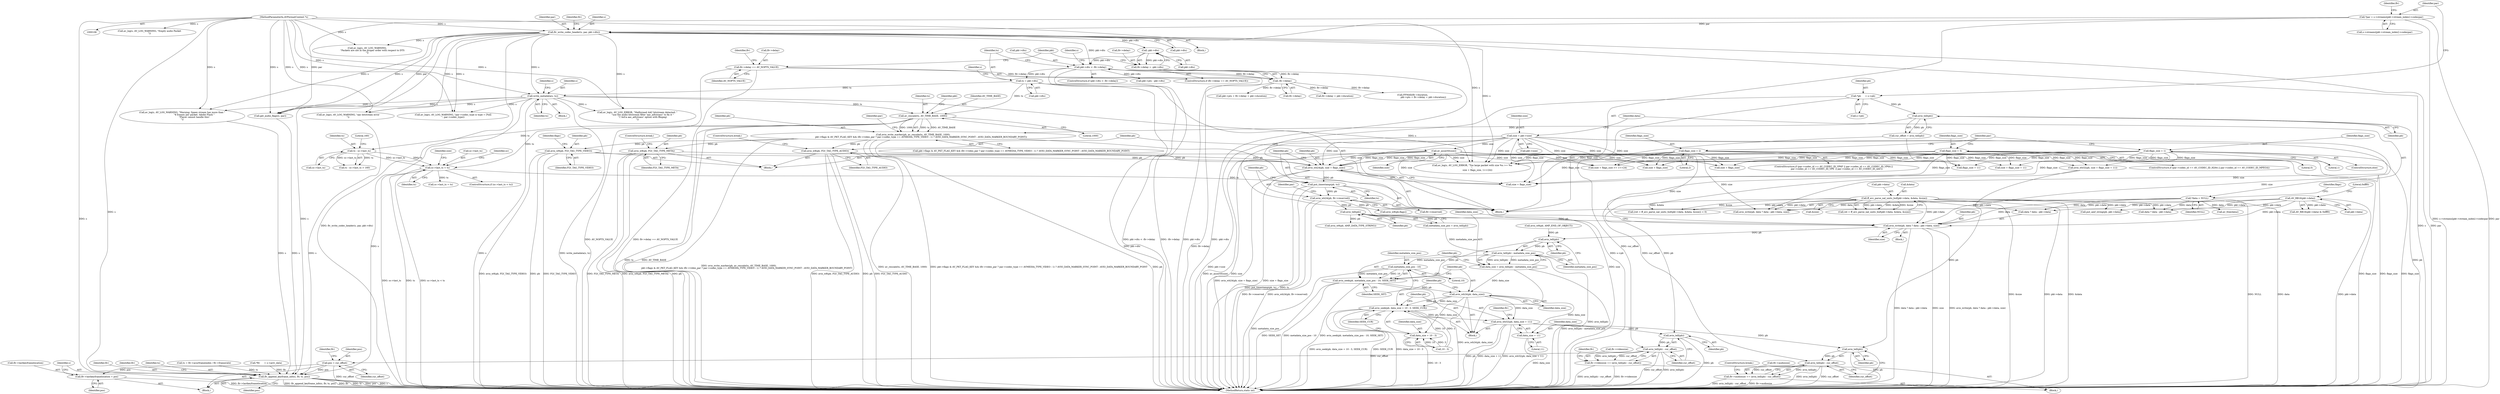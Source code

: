 digraph "0_FFmpeg_6b67d7f05918f7a1ee8fc6ff21355d7e8736aa10@API" {
"1000672" [label="(Call,avio_write(pb, data ? data : pkt->data, size))"];
"1000623" [label="(Call,avio_tell(pb))"];
"1000601" [label="(Call,avio_wb24(pb, flv->reserved))"];
"1000598" [label="(Call,put_timestamp(pb, ts))"];
"1000593" [label="(Call,avio_wb24(pb, size + flags_size))"];
"1000411" [label="(Call,avio_w8(pb, FLV_TAG_TYPE_VIDEO))"];
"1000380" [label="(Call,avio_write_marker(pb, av_rescale(ts, AV_TIME_BASE, 1000),\n                      pkt->flags & AV_PKT_FLAG_KEY && (flv->video_par ? par->codec_type == AVMEDIA_TYPE_VIDEO : 1) ? AVIO_DATA_MARKER_SYNC_POINT : AVIO_DATA_MARKER_BOUNDARY_POINT))"];
"1000167" [label="(Call,avio_tell(pb))"];
"1000111" [label="(Call,*pb      = s->pb)"];
"1000382" [label="(Call,av_rescale(ts, AV_TIME_BASE, 1000))"];
"1000360" [label="(Call,ts = pkt->dts)"];
"1000344" [label="(Call,pkt->dts < -flv->delay)"];
"1000323" [label="(Call,flv_write_codec_header(s, par, pkt->dts))"];
"1000107" [label="(MethodParameterIn,AVFormatContext *s)"];
"1000117" [label="(Call,*par = s->streams[pkt->stream_index]->codecpar)"];
"1000339" [label="(Call,-pkt->dts)"];
"1000348" [label="(Call,-flv->delay)"];
"1000330" [label="(Call,flv->delay == AV_NOPTS_VALUE)"];
"1000335" [label="(Call,flv->delay = -pkt->dts)"];
"1000372" [label="(Call,write_metadata(s, ts))"];
"1000446" [label="(Call,avio_w8(pb, FLV_TAG_TYPE_META))"];
"1000440" [label="(Call,avio_w8(pb, FLV_TAG_TYPE_AUDIO))"];
"1000148" [label="(Call,size = pkt->size)"];
"1000438" [label="(Call,av_assert0(size))"];
"1000232" [label="(Call,flags_size = 1)"];
"1000228" [label="(Call,flags_size = 5)"];
"1000212" [label="(Call,flags_size = 2)"];
"1000561" [label="(Call,sc->last_ts < ts)"];
"1000550" [label="(Call,ts - sc->last_ts)"];
"1000154" [label="(Call,*data = NULL)"];
"1000513" [label="(Call,AV_RB16(pkt->data))"];
"1000486" [label="(Call,ff_avc_parse_nal_units_buf(pkt->data, &data, &size))"];
"1000684" [label="(Call,avio_tell(pb))"];
"1000683" [label="(Call,avio_tell(pb) - metadata_size_pos)"];
"1000681" [label="(Call,data_size = avio_tell(pb) - metadata_size_pos)"];
"1000693" [label="(Call,avio_wb24(pb, data_size))"];
"1000696" [label="(Call,avio_seek(pb, data_size + 10 - 3, SEEK_CUR))"];
"1000704" [label="(Call,avio_wb32(pb, data_size + 11))"];
"1000864" [label="(Call,avio_tell(pb))"];
"1000863" [label="(Call,avio_tell(pb) - cur_offset)"];
"1000859" [label="(Call,flv->videosize += (avio_tell(pb) - cur_offset))"];
"1000896" [label="(Call,pos = cur_offset)"];
"1000910" [label="(Call,flv->lastkeyframelocation = pos)"];
"1000915" [label="(Call,flv_append_keyframe_info(s, flv, ts, pos))"];
"1000931" [label="(Call,avio_tell(pb))"];
"1000930" [label="(Call,avio_tell(pb) - cur_offset)"];
"1000926" [label="(Call,flv->audiosize += (avio_tell(pb) - cur_offset))"];
"1000698" [label="(Call,data_size + 10 - 3)"];
"1000706" [label="(Call,data_size + 11)"];
"1000689" [label="(Call,metadata_size_pos - 10)"];
"1000687" [label="(Call,avio_seek(pb, metadata_size_pos - 10, SEEK_SET))"];
"1000335" [label="(Call,flv->delay = -pkt->dts)"];
"1000884" [label="(Block,)"];
"1000560" [label="(ControlStructure,if (sc->last_ts < ts))"];
"1000149" [label="(Identifier,size)"];
"1000933" [label="(Identifier,cur_offset)"];
"1000696" [label="(Call,avio_seek(pb, data_size + 10 - 3, SEEK_CUR))"];
"1000343" [label="(ControlStructure,if (pkt->dts < -flv->delay))"];
"1000517" [label="(Literal,0xfff0)"];
"1000514" [label="(Call,pkt->data)"];
"1000683" [label="(Call,avio_tell(pb) - metadata_size_pos)"];
"1000409" [label="(Block,)"];
"1000323" [label="(Call,flv_write_codec_header(s, par, pkt->dts))"];
"1000600" [label="(Identifier,ts)"];
"1000337" [label="(Identifier,flv)"];
"1000915" [label="(Call,flv_append_keyframe_info(s, flv, ts, pos))"];
"1000384" [label="(Identifier,AV_TIME_BASE)"];
"1000150" [label="(Call,pkt->size)"];
"1000857" [label="(Block,)"];
"1000228" [label="(Call,flags_size = 5)"];
"1000362" [label="(Call,pkt->dts)"];
"1000550" [label="(Call,ts - sc->last_ts)"];
"1000154" [label="(Call,*data = NULL)"];
"1000373" [label="(Identifier,s)"];
"1000697" [label="(Identifier,pb)"];
"1000672" [label="(Call,avio_write(pb, data ? data : pkt->data, size))"];
"1000181" [label="(Call,av_log(s, AV_LOG_WARNING, \"Empty audio Packet\n\"))"];
"1000811" [label="(Call,avio_write(pb, data ? data : pkt->data, size))"];
"1000610" [label="(Identifier,par)"];
"1000863" [label="(Call,avio_tell(pb) - cur_offset)"];
"1000119" [label="(Call,s->streams[pkt->stream_index]->codecpar)"];
"1000340" [label="(Call,pkt->dts)"];
"1000897" [label="(Identifier,pos)"];
"1000917" [label="(Identifier,flv)"];
"1000572" [label="(Call,size + flags_size >= 1<<24)"];
"1000385" [label="(Literal,1000)"];
"1000699" [label="(Identifier,data_size)"];
"1000603" [label="(Call,flv->reserved)"];
"1000573" [label="(Call,size + flags_size)"];
"1000574" [label="(Identifier,size)"];
"1000380" [label="(Call,avio_write_marker(pb, av_rescale(ts, AV_TIME_BASE, 1000),\n                      pkt->flags & AV_PKT_FLAG_KEY && (flv->video_par ? par->codec_type == AVMEDIA_TYPE_VIDEO : 1) ? AVIO_DATA_MARKER_SYNC_POINT : AVIO_DATA_MARKER_BOUNDARY_POINT))"];
"1000285" [label="(Block,)"];
"1000551" [label="(Identifier,ts)"];
"1000922" [label="(Identifier,flv)"];
"1000864" [label="(Call,avio_tell(pb))"];
"1000213" [label="(Identifier,flags_size)"];
"1000931" [label="(Call,avio_tell(pb))"];
"1000869" [label="(Identifier,flv)"];
"1000708" [label="(Literal,11)"];
"1000381" [label="(Identifier,pb)"];
"1000448" [label="(Identifier,FLV_TAG_TYPE_META)"];
"1000165" [label="(Call,cur_offset = avio_tell(pb))"];
"1000239" [label="(Identifier,par)"];
"1000555" [label="(Literal,160)"];
"1000159" [label="(Identifier,flags)"];
"1000686" [label="(Identifier,metadata_size_pos)"];
"1000820" [label="(Call,avio_wb32(pb, size + flags_size + 11))"];
"1000443" [label="(ControlStructure,break;)"];
"1000950" [label="(MethodReturn,static int)"];
"1000354" [label="(Identifier,s)"];
"1000216" [label="(ControlStructure,if (par->codec_id == AV_CODEC_ID_H264 || par->codec_id == AV_CODEC_ID_MPEG4))"];
"1000562" [label="(Call,sc->last_ts)"];
"1000623" [label="(Call,avio_tell(pb))"];
"1000336" [label="(Call,flv->delay)"];
"1000156" [label="(Identifier,NULL)"];
"1000930" [label="(Call,avio_tell(pb) - cur_offset)"];
"1000334" [label="(Identifier,AV_NOPTS_VALUE)"];
"1000601" [label="(Call,avio_wb24(pb, flv->reserved))"];
"1000435" [label="(Call,get_audio_flags(s, par))"];
"1000486" [label="(Call,ff_avc_parse_nal_units_buf(pkt->data, &data, &size))"];
"1000584" [label="(Call,size + flags_size)"];
"1000703" [label="(Identifier,SEEK_CUR)"];
"1000691" [label="(Literal,10)"];
"1000346" [label="(Identifier,pkt)"];
"1000407" [label="(Identifier,par)"];
"1000441" [label="(Identifier,pb)"];
"1000382" [label="(Call,av_rescale(ts, AV_TIME_BASE, 1000))"];
"1000914" [label="(Identifier,pos)"];
"1000440" [label="(Call,avio_w8(pb, FLV_TAG_TYPE_AUDIO))"];
"1000167" [label="(Call,avio_tell(pb))"];
"1000688" [label="(Identifier,pb)"];
"1000188" [label="(ControlStructure,if (par->codec_id == AV_CODEC_ID_VP6F || par->codec_id == AV_CODEC_ID_VP6A ||\n         par->codec_id == AV_CODEC_ID_VP6  || par->codec_id == AV_CODEC_ID_AAC))"];
"1000565" [label="(Identifier,ts)"];
"1000674" [label="(Call,data ? data : pkt->data)"];
"1000345" [label="(Call,pkt->dts)"];
"1000918" [label="(Identifier,ts)"];
"1000926" [label="(Call,flv->audiosize += (avio_tell(pb) - cur_offset))"];
"1000415" [label="(Identifier,flags)"];
"1000593" [label="(Call,avio_wb24(pb, size + flags_size))"];
"1000886" [label="(Call,ts = flv->acurframeindex / flv->framerate)"];
"1000690" [label="(Identifier,metadata_size_pos)"];
"1000667" [label="(Call,avio_w8(pb, AMF_END_OF_OBJECT))"];
"1000860" [label="(Call,flv->videosize)"];
"1000325" [label="(Identifier,par)"];
"1000934" [label="(ControlStructure,break;)"];
"1000700" [label="(Call,10 - 3)"];
"1000632" [label="(Call,avio_w8(pb, AMF_DATA_TYPE_STRING))"];
"1000332" [label="(Identifier,flv)"];
"1000659" [label="(Call,put_amf_string(pb, pkt->data))"];
"1000839" [label="(Call,flv->delay + pkt->duration)"];
"1000329" [label="(ControlStructure,if (flv->delay == AV_NOPTS_VALUE))"];
"1000594" [label="(Identifier,pb)"];
"1000331" [label="(Call,flv->delay)"];
"1000230" [label="(Literal,5)"];
"1000831" [label="(Call,FFMAX(flv->duration,\n                              pkt->pts + flv->delay + pkt->duration))"];
"1000813" [label="(Call,data ? data : pkt->data)"];
"1000492" [label="(Call,&size)"];
"1000212" [label="(Call,flags_size = 2)"];
"1000568" [label="(Identifier,sc)"];
"1000689" [label="(Call,metadata_size_pos - 10)"];
"1000439" [label="(Identifier,size)"];
"1000552" [label="(Call,sc->last_ts)"];
"1000442" [label="(Identifier,FLV_TAG_TYPE_AUDIO)"];
"1000707" [label="(Identifier,data_size)"];
"1000866" [label="(Identifier,cur_offset)"];
"1000538" [label="(Call,av_log(s, AV_LOG_WARNING, \"aac bitstream error\n\"))"];
"1000685" [label="(Identifier,pb)"];
"1000599" [label="(Identifier,pb)"];
"1000234" [label="(Literal,1)"];
"1000595" [label="(Call,size + flags_size)"];
"1000361" [label="(Identifier,ts)"];
"1000412" [label="(Identifier,pb)"];
"1000487" [label="(Call,pkt->data)"];
"1000490" [label="(Call,&data)"];
"1000339" [label="(Call,-pkt->dts)"];
"1000532" [label="(Call,av_log(s, AV_LOG_ERROR, \"Malformed AAC bitstream detected: \"\n               \"use the audio bitstream filter 'aac_adtstoasc' to fix it \"\n               \"('-bsf:a aac_adtstoasc' option with ffmpeg)\n\"))"];
"1000715" [label="(Call,avio_w8(pb,flags))"];
"1000671" [label="(Block,)"];
"1000513" [label="(Call,AV_RB16(pkt->data))"];
"1000621" [label="(Call,metadata_size_pos = avio_tell(pb))"];
"1000580" [label="(Call,av_log(s, AV_LOG_ERROR, \"Too large packet with size %u >= %u\n\",\n               size + flags_size, 1<<24))"];
"1000214" [label="(Literal,2)"];
"1000695" [label="(Identifier,data_size)"];
"1000383" [label="(Identifier,ts)"];
"1000804" [label="(Call,pkt->pts - pkt->dts)"];
"1000330" [label="(Call,flv->delay == AV_NOPTS_VALUE)"];
"1000129" [label="(Call,*flv      = s->priv_data)"];
"1000859" [label="(Call,flv->videosize += (avio_tell(pb) - cur_offset))"];
"1000109" [label="(Block,)"];
"1000148" [label="(Call,size = pkt->size)"];
"1000927" [label="(Call,flv->audiosize)"];
"1000113" [label="(Call,s->pb)"];
"1000231" [label="(ControlStructure,else)"];
"1000694" [label="(Identifier,pb)"];
"1000117" [label="(Call,*par = s->streams[pkt->stream_index]->codecpar)"];
"1000698" [label="(Call,data_size + 10 - 3)"];
"1000484" [label="(Call,ret = ff_avc_parse_nal_units_buf(pkt->data, &data, &size))"];
"1000374" [label="(Identifier,ts)"];
"1000368" [label="(Identifier,s)"];
"1000233" [label="(Identifier,flags_size)"];
"1000561" [label="(Call,sc->last_ts < ts)"];
"1000849" [label="(Identifier,flv)"];
"1000682" [label="(Identifier,data_size)"];
"1000360" [label="(Call,ts = pkt->dts)"];
"1000598" [label="(Call,put_timestamp(pb, ts))"];
"1000566" [label="(Call,sc->last_ts = ts)"];
"1000349" [label="(Call,flv->delay)"];
"1000624" [label="(Identifier,pb)"];
"1000449" [label="(ControlStructure,break;)"];
"1000919" [label="(Identifier,pos)"];
"1000692" [label="(Identifier,SEEK_SET)"];
"1000896" [label="(Call,pos = cur_offset)"];
"1000107" [label="(MethodParameterIn,AVFormatContext *s)"];
"1000944" [label="(Call,av_free(data))"];
"1000232" [label="(Call,flags_size = 1)"];
"1000438" [label="(Call,av_assert0(size))"];
"1000556" [label="(Call,av_log(s, AV_LOG_WARNING, \"Warning: Speex stream has more than \"\n                                  \"8 frames per packet. Adobe Flash \"\n                                  \"Player cannot handle this!\n\"))"];
"1000348" [label="(Call,-flv->delay)"];
"1000693" [label="(Call,avio_wb24(pb, data_size))"];
"1000681" [label="(Call,data_size = avio_tell(pb) - metadata_size_pos)"];
"1000229" [label="(Identifier,flags_size)"];
"1000155" [label="(Identifier,data)"];
"1000413" [label="(Identifier,FLV_TAG_TYPE_VIDEO)"];
"1000911" [label="(Call,flv->lastkeyframelocation)"];
"1000865" [label="(Identifier,pb)"];
"1000684" [label="(Call,avio_tell(pb))"];
"1000618" [label="(Block,)"];
"1000446" [label="(Call,avio_w8(pb, FLV_TAG_TYPE_META))"];
"1000916" [label="(Identifier,s)"];
"1000932" [label="(Identifier,pb)"];
"1000372" [label="(Call,write_metadata(s, ts))"];
"1000483" [label="(Call,(ret = ff_avc_parse_nal_units_buf(pkt->data, &data, &size)) < 0)"];
"1000353" [label="(Call,av_log(s, AV_LOG_WARNING,\n               \"Packets are not in the proper order with respect to DTS\n\"))"];
"1000824" [label="(Call,flags_size + 11)"];
"1000112" [label="(Identifier,pb)"];
"1000390" [label="(Identifier,pkt)"];
"1000910" [label="(Call,flv->lastkeyframelocation = pos)"];
"1000549" [label="(Call,ts - sc->last_ts > 160)"];
"1000835" [label="(Call,pkt->pts + flv->delay + pkt->duration)"];
"1000680" [label="(Identifier,size)"];
"1000512" [label="(Call,AV_RB16(pkt->data) & 0xfff0)"];
"1000371" [label="(Block,)"];
"1000602" [label="(Identifier,pb)"];
"1000706" [label="(Call,data_size + 11)"];
"1000344" [label="(Call,pkt->dts < -flv->delay)"];
"1000377" [label="(Identifier,s)"];
"1000704" [label="(Call,avio_wb32(pb, data_size + 11))"];
"1000705" [label="(Identifier,pb)"];
"1000898" [label="(Identifier,cur_offset)"];
"1000411" [label="(Call,avio_w8(pb, FLV_TAG_TYPE_VIDEO))"];
"1000386" [label="(Call,pkt->flags & AV_PKT_FLAG_KEY && (flv->video_par ? par->codec_type == AVMEDIA_TYPE_VIDEO : 1) ? AVIO_DATA_MARKER_SYNC_POINT : AVIO_DATA_MARKER_BOUNDARY_POINT)"];
"1000324" [label="(Identifier,s)"];
"1000130" [label="(Identifier,flv)"];
"1000447" [label="(Identifier,pb)"];
"1000901" [label="(Identifier,flv)"];
"1000687" [label="(Call,avio_seek(pb, metadata_size_pos - 10, SEEK_SET))"];
"1000822" [label="(Call,size + flags_size + 11)"];
"1000168" [label="(Identifier,pb)"];
"1000111" [label="(Call,*pb      = s->pb)"];
"1000118" [label="(Identifier,par)"];
"1000936" [label="(Call,av_log(s, AV_LOG_WARNING, \"par->codec_type is type = [%d]\n\", par->codec_type))"];
"1000326" [label="(Call,pkt->dts)"];
"1000673" [label="(Identifier,pb)"];
"1000672" -> "1000671"  [label="AST: "];
"1000672" -> "1000680"  [label="CFG: "];
"1000673" -> "1000672"  [label="AST: "];
"1000674" -> "1000672"  [label="AST: "];
"1000680" -> "1000672"  [label="AST: "];
"1000682" -> "1000672"  [label="CFG: "];
"1000672" -> "1000950"  [label="DDG: size"];
"1000672" -> "1000950"  [label="DDG: avio_write(pb, data ? data : pkt->data, size)"];
"1000672" -> "1000950"  [label="DDG: data ? data : pkt->data"];
"1000623" -> "1000672"  [label="DDG: pb"];
"1000154" -> "1000672"  [label="DDG: data"];
"1000513" -> "1000672"  [label="DDG: pkt->data"];
"1000486" -> "1000672"  [label="DDG: pkt->data"];
"1000148" -> "1000672"  [label="DDG: size"];
"1000438" -> "1000672"  [label="DDG: size"];
"1000672" -> "1000684"  [label="DDG: pb"];
"1000623" -> "1000621"  [label="AST: "];
"1000623" -> "1000624"  [label="CFG: "];
"1000624" -> "1000623"  [label="AST: "];
"1000621" -> "1000623"  [label="CFG: "];
"1000623" -> "1000621"  [label="DDG: pb"];
"1000601" -> "1000623"  [label="DDG: pb"];
"1000623" -> "1000632"  [label="DDG: pb"];
"1000601" -> "1000109"  [label="AST: "];
"1000601" -> "1000603"  [label="CFG: "];
"1000602" -> "1000601"  [label="AST: "];
"1000603" -> "1000601"  [label="AST: "];
"1000610" -> "1000601"  [label="CFG: "];
"1000601" -> "1000950"  [label="DDG: flv->reserved"];
"1000601" -> "1000950"  [label="DDG: avio_wb24(pb, flv->reserved)"];
"1000598" -> "1000601"  [label="DDG: pb"];
"1000601" -> "1000715"  [label="DDG: pb"];
"1000598" -> "1000109"  [label="AST: "];
"1000598" -> "1000600"  [label="CFG: "];
"1000599" -> "1000598"  [label="AST: "];
"1000600" -> "1000598"  [label="AST: "];
"1000602" -> "1000598"  [label="CFG: "];
"1000598" -> "1000950"  [label="DDG: put_timestamp(pb, ts)"];
"1000598" -> "1000950"  [label="DDG: ts"];
"1000593" -> "1000598"  [label="DDG: pb"];
"1000561" -> "1000598"  [label="DDG: ts"];
"1000593" -> "1000109"  [label="AST: "];
"1000593" -> "1000595"  [label="CFG: "];
"1000594" -> "1000593"  [label="AST: "];
"1000595" -> "1000593"  [label="AST: "];
"1000599" -> "1000593"  [label="CFG: "];
"1000593" -> "1000950"  [label="DDG: size + flags_size"];
"1000593" -> "1000950"  [label="DDG: avio_wb24(pb, size + flags_size)"];
"1000411" -> "1000593"  [label="DDG: pb"];
"1000446" -> "1000593"  [label="DDG: pb"];
"1000440" -> "1000593"  [label="DDG: pb"];
"1000148" -> "1000593"  [label="DDG: size"];
"1000438" -> "1000593"  [label="DDG: size"];
"1000232" -> "1000593"  [label="DDG: flags_size"];
"1000228" -> "1000593"  [label="DDG: flags_size"];
"1000212" -> "1000593"  [label="DDG: flags_size"];
"1000411" -> "1000409"  [label="AST: "];
"1000411" -> "1000413"  [label="CFG: "];
"1000412" -> "1000411"  [label="AST: "];
"1000413" -> "1000411"  [label="AST: "];
"1000415" -> "1000411"  [label="CFG: "];
"1000411" -> "1000950"  [label="DDG: avio_w8(pb, FLV_TAG_TYPE_VIDEO)"];
"1000411" -> "1000950"  [label="DDG: pb"];
"1000411" -> "1000950"  [label="DDG: FLV_TAG_TYPE_VIDEO"];
"1000380" -> "1000411"  [label="DDG: pb"];
"1000380" -> "1000109"  [label="AST: "];
"1000380" -> "1000386"  [label="CFG: "];
"1000381" -> "1000380"  [label="AST: "];
"1000382" -> "1000380"  [label="AST: "];
"1000386" -> "1000380"  [label="AST: "];
"1000407" -> "1000380"  [label="CFG: "];
"1000380" -> "1000950"  [label="DDG: avio_write_marker(pb, av_rescale(ts, AV_TIME_BASE, 1000),\n                      pkt->flags & AV_PKT_FLAG_KEY && (flv->video_par ? par->codec_type == AVMEDIA_TYPE_VIDEO : 1) ? AVIO_DATA_MARKER_SYNC_POINT : AVIO_DATA_MARKER_BOUNDARY_POINT)"];
"1000380" -> "1000950"  [label="DDG: av_rescale(ts, AV_TIME_BASE, 1000)"];
"1000380" -> "1000950"  [label="DDG: pkt->flags & AV_PKT_FLAG_KEY && (flv->video_par ? par->codec_type == AVMEDIA_TYPE_VIDEO : 1) ? AVIO_DATA_MARKER_SYNC_POINT : AVIO_DATA_MARKER_BOUNDARY_POINT"];
"1000380" -> "1000950"  [label="DDG: pb"];
"1000167" -> "1000380"  [label="DDG: pb"];
"1000382" -> "1000380"  [label="DDG: ts"];
"1000382" -> "1000380"  [label="DDG: AV_TIME_BASE"];
"1000382" -> "1000380"  [label="DDG: 1000"];
"1000380" -> "1000440"  [label="DDG: pb"];
"1000380" -> "1000446"  [label="DDG: pb"];
"1000167" -> "1000165"  [label="AST: "];
"1000167" -> "1000168"  [label="CFG: "];
"1000168" -> "1000167"  [label="AST: "];
"1000165" -> "1000167"  [label="CFG: "];
"1000167" -> "1000950"  [label="DDG: pb"];
"1000167" -> "1000165"  [label="DDG: pb"];
"1000111" -> "1000167"  [label="DDG: pb"];
"1000111" -> "1000109"  [label="AST: "];
"1000111" -> "1000113"  [label="CFG: "];
"1000112" -> "1000111"  [label="AST: "];
"1000113" -> "1000111"  [label="AST: "];
"1000118" -> "1000111"  [label="CFG: "];
"1000111" -> "1000950"  [label="DDG: s->pb"];
"1000382" -> "1000385"  [label="CFG: "];
"1000383" -> "1000382"  [label="AST: "];
"1000384" -> "1000382"  [label="AST: "];
"1000385" -> "1000382"  [label="AST: "];
"1000390" -> "1000382"  [label="CFG: "];
"1000382" -> "1000950"  [label="DDG: ts"];
"1000382" -> "1000950"  [label="DDG: AV_TIME_BASE"];
"1000360" -> "1000382"  [label="DDG: ts"];
"1000372" -> "1000382"  [label="DDG: ts"];
"1000382" -> "1000550"  [label="DDG: ts"];
"1000382" -> "1000561"  [label="DDG: ts"];
"1000360" -> "1000109"  [label="AST: "];
"1000360" -> "1000362"  [label="CFG: "];
"1000361" -> "1000360"  [label="AST: "];
"1000362" -> "1000360"  [label="AST: "];
"1000368" -> "1000360"  [label="CFG: "];
"1000360" -> "1000950"  [label="DDG: pkt->dts"];
"1000344" -> "1000360"  [label="DDG: pkt->dts"];
"1000360" -> "1000372"  [label="DDG: ts"];
"1000344" -> "1000343"  [label="AST: "];
"1000344" -> "1000348"  [label="CFG: "];
"1000345" -> "1000344"  [label="AST: "];
"1000348" -> "1000344"  [label="AST: "];
"1000354" -> "1000344"  [label="CFG: "];
"1000361" -> "1000344"  [label="CFG: "];
"1000344" -> "1000950"  [label="DDG: pkt->dts < -flv->delay"];
"1000344" -> "1000950"  [label="DDG: -flv->delay"];
"1000344" -> "1000950"  [label="DDG: pkt->dts"];
"1000323" -> "1000344"  [label="DDG: pkt->dts"];
"1000339" -> "1000344"  [label="DDG: pkt->dts"];
"1000348" -> "1000344"  [label="DDG: flv->delay"];
"1000344" -> "1000804"  [label="DDG: pkt->dts"];
"1000323" -> "1000285"  [label="AST: "];
"1000323" -> "1000326"  [label="CFG: "];
"1000324" -> "1000323"  [label="AST: "];
"1000325" -> "1000323"  [label="AST: "];
"1000326" -> "1000323"  [label="AST: "];
"1000332" -> "1000323"  [label="CFG: "];
"1000323" -> "1000950"  [label="DDG: s"];
"1000323" -> "1000950"  [label="DDG: par"];
"1000323" -> "1000950"  [label="DDG: flv_write_codec_header(s, par, pkt->dts)"];
"1000107" -> "1000323"  [label="DDG: s"];
"1000117" -> "1000323"  [label="DDG: par"];
"1000323" -> "1000339"  [label="DDG: pkt->dts"];
"1000323" -> "1000353"  [label="DDG: s"];
"1000323" -> "1000372"  [label="DDG: s"];
"1000323" -> "1000435"  [label="DDG: s"];
"1000323" -> "1000435"  [label="DDG: par"];
"1000323" -> "1000532"  [label="DDG: s"];
"1000323" -> "1000538"  [label="DDG: s"];
"1000323" -> "1000556"  [label="DDG: s"];
"1000323" -> "1000580"  [label="DDG: s"];
"1000323" -> "1000915"  [label="DDG: s"];
"1000323" -> "1000936"  [label="DDG: s"];
"1000107" -> "1000106"  [label="AST: "];
"1000107" -> "1000950"  [label="DDG: s"];
"1000107" -> "1000181"  [label="DDG: s"];
"1000107" -> "1000353"  [label="DDG: s"];
"1000107" -> "1000372"  [label="DDG: s"];
"1000107" -> "1000435"  [label="DDG: s"];
"1000107" -> "1000532"  [label="DDG: s"];
"1000107" -> "1000538"  [label="DDG: s"];
"1000107" -> "1000556"  [label="DDG: s"];
"1000107" -> "1000580"  [label="DDG: s"];
"1000107" -> "1000915"  [label="DDG: s"];
"1000107" -> "1000936"  [label="DDG: s"];
"1000117" -> "1000109"  [label="AST: "];
"1000117" -> "1000119"  [label="CFG: "];
"1000118" -> "1000117"  [label="AST: "];
"1000119" -> "1000117"  [label="AST: "];
"1000130" -> "1000117"  [label="CFG: "];
"1000117" -> "1000950"  [label="DDG: par"];
"1000117" -> "1000950"  [label="DDG: s->streams[pkt->stream_index]->codecpar"];
"1000117" -> "1000435"  [label="DDG: par"];
"1000339" -> "1000335"  [label="AST: "];
"1000339" -> "1000340"  [label="CFG: "];
"1000340" -> "1000339"  [label="AST: "];
"1000335" -> "1000339"  [label="CFG: "];
"1000339" -> "1000335"  [label="DDG: pkt->dts"];
"1000348" -> "1000349"  [label="CFG: "];
"1000349" -> "1000348"  [label="AST: "];
"1000348" -> "1000950"  [label="DDG: flv->delay"];
"1000330" -> "1000348"  [label="DDG: flv->delay"];
"1000335" -> "1000348"  [label="DDG: flv->delay"];
"1000348" -> "1000831"  [label="DDG: flv->delay"];
"1000348" -> "1000835"  [label="DDG: flv->delay"];
"1000348" -> "1000839"  [label="DDG: flv->delay"];
"1000330" -> "1000329"  [label="AST: "];
"1000330" -> "1000334"  [label="CFG: "];
"1000331" -> "1000330"  [label="AST: "];
"1000334" -> "1000330"  [label="AST: "];
"1000337" -> "1000330"  [label="CFG: "];
"1000346" -> "1000330"  [label="CFG: "];
"1000330" -> "1000950"  [label="DDG: AV_NOPTS_VALUE"];
"1000330" -> "1000950"  [label="DDG: flv->delay == AV_NOPTS_VALUE"];
"1000335" -> "1000329"  [label="AST: "];
"1000336" -> "1000335"  [label="AST: "];
"1000346" -> "1000335"  [label="CFG: "];
"1000335" -> "1000950"  [label="DDG: -pkt->dts"];
"1000372" -> "1000371"  [label="AST: "];
"1000372" -> "1000374"  [label="CFG: "];
"1000373" -> "1000372"  [label="AST: "];
"1000374" -> "1000372"  [label="AST: "];
"1000377" -> "1000372"  [label="CFG: "];
"1000372" -> "1000950"  [label="DDG: s"];
"1000372" -> "1000950"  [label="DDG: write_metadata(s, ts)"];
"1000372" -> "1000435"  [label="DDG: s"];
"1000372" -> "1000532"  [label="DDG: s"];
"1000372" -> "1000538"  [label="DDG: s"];
"1000372" -> "1000556"  [label="DDG: s"];
"1000372" -> "1000580"  [label="DDG: s"];
"1000372" -> "1000915"  [label="DDG: s"];
"1000372" -> "1000936"  [label="DDG: s"];
"1000446" -> "1000409"  [label="AST: "];
"1000446" -> "1000448"  [label="CFG: "];
"1000447" -> "1000446"  [label="AST: "];
"1000448" -> "1000446"  [label="AST: "];
"1000449" -> "1000446"  [label="CFG: "];
"1000446" -> "1000950"  [label="DDG: avio_w8(pb, FLV_TAG_TYPE_META)"];
"1000446" -> "1000950"  [label="DDG: pb"];
"1000446" -> "1000950"  [label="DDG: FLV_TAG_TYPE_META"];
"1000440" -> "1000409"  [label="AST: "];
"1000440" -> "1000442"  [label="CFG: "];
"1000441" -> "1000440"  [label="AST: "];
"1000442" -> "1000440"  [label="AST: "];
"1000443" -> "1000440"  [label="CFG: "];
"1000440" -> "1000950"  [label="DDG: FLV_TAG_TYPE_AUDIO"];
"1000440" -> "1000950"  [label="DDG: avio_w8(pb, FLV_TAG_TYPE_AUDIO)"];
"1000440" -> "1000950"  [label="DDG: pb"];
"1000148" -> "1000109"  [label="AST: "];
"1000148" -> "1000150"  [label="CFG: "];
"1000149" -> "1000148"  [label="AST: "];
"1000150" -> "1000148"  [label="AST: "];
"1000155" -> "1000148"  [label="CFG: "];
"1000148" -> "1000950"  [label="DDG: size"];
"1000148" -> "1000950"  [label="DDG: pkt->size"];
"1000148" -> "1000438"  [label="DDG: size"];
"1000148" -> "1000572"  [label="DDG: size"];
"1000148" -> "1000573"  [label="DDG: size"];
"1000148" -> "1000580"  [label="DDG: size"];
"1000148" -> "1000584"  [label="DDG: size"];
"1000148" -> "1000595"  [label="DDG: size"];
"1000148" -> "1000811"  [label="DDG: size"];
"1000438" -> "1000409"  [label="AST: "];
"1000438" -> "1000439"  [label="CFG: "];
"1000439" -> "1000438"  [label="AST: "];
"1000441" -> "1000438"  [label="CFG: "];
"1000438" -> "1000950"  [label="DDG: av_assert0(size)"];
"1000438" -> "1000950"  [label="DDG: size"];
"1000438" -> "1000572"  [label="DDG: size"];
"1000438" -> "1000573"  [label="DDG: size"];
"1000438" -> "1000580"  [label="DDG: size"];
"1000438" -> "1000584"  [label="DDG: size"];
"1000438" -> "1000595"  [label="DDG: size"];
"1000438" -> "1000811"  [label="DDG: size"];
"1000232" -> "1000231"  [label="AST: "];
"1000232" -> "1000234"  [label="CFG: "];
"1000233" -> "1000232"  [label="AST: "];
"1000234" -> "1000232"  [label="AST: "];
"1000239" -> "1000232"  [label="CFG: "];
"1000232" -> "1000950"  [label="DDG: flags_size"];
"1000232" -> "1000572"  [label="DDG: flags_size"];
"1000232" -> "1000573"  [label="DDG: flags_size"];
"1000232" -> "1000580"  [label="DDG: flags_size"];
"1000232" -> "1000584"  [label="DDG: flags_size"];
"1000232" -> "1000595"  [label="DDG: flags_size"];
"1000232" -> "1000820"  [label="DDG: flags_size"];
"1000232" -> "1000822"  [label="DDG: flags_size"];
"1000232" -> "1000824"  [label="DDG: flags_size"];
"1000228" -> "1000216"  [label="AST: "];
"1000228" -> "1000230"  [label="CFG: "];
"1000229" -> "1000228"  [label="AST: "];
"1000230" -> "1000228"  [label="AST: "];
"1000239" -> "1000228"  [label="CFG: "];
"1000228" -> "1000950"  [label="DDG: flags_size"];
"1000228" -> "1000572"  [label="DDG: flags_size"];
"1000228" -> "1000573"  [label="DDG: flags_size"];
"1000228" -> "1000580"  [label="DDG: flags_size"];
"1000228" -> "1000584"  [label="DDG: flags_size"];
"1000228" -> "1000595"  [label="DDG: flags_size"];
"1000228" -> "1000820"  [label="DDG: flags_size"];
"1000228" -> "1000822"  [label="DDG: flags_size"];
"1000228" -> "1000824"  [label="DDG: flags_size"];
"1000212" -> "1000188"  [label="AST: "];
"1000212" -> "1000214"  [label="CFG: "];
"1000213" -> "1000212"  [label="AST: "];
"1000214" -> "1000212"  [label="AST: "];
"1000239" -> "1000212"  [label="CFG: "];
"1000212" -> "1000950"  [label="DDG: flags_size"];
"1000212" -> "1000572"  [label="DDG: flags_size"];
"1000212" -> "1000573"  [label="DDG: flags_size"];
"1000212" -> "1000580"  [label="DDG: flags_size"];
"1000212" -> "1000584"  [label="DDG: flags_size"];
"1000212" -> "1000595"  [label="DDG: flags_size"];
"1000212" -> "1000820"  [label="DDG: flags_size"];
"1000212" -> "1000822"  [label="DDG: flags_size"];
"1000212" -> "1000824"  [label="DDG: flags_size"];
"1000561" -> "1000560"  [label="AST: "];
"1000561" -> "1000565"  [label="CFG: "];
"1000562" -> "1000561"  [label="AST: "];
"1000565" -> "1000561"  [label="AST: "];
"1000568" -> "1000561"  [label="CFG: "];
"1000574" -> "1000561"  [label="CFG: "];
"1000561" -> "1000950"  [label="DDG: sc->last_ts"];
"1000561" -> "1000950"  [label="DDG: ts"];
"1000561" -> "1000950"  [label="DDG: sc->last_ts < ts"];
"1000550" -> "1000561"  [label="DDG: sc->last_ts"];
"1000550" -> "1000561"  [label="DDG: ts"];
"1000561" -> "1000566"  [label="DDG: ts"];
"1000550" -> "1000549"  [label="AST: "];
"1000550" -> "1000552"  [label="CFG: "];
"1000551" -> "1000550"  [label="AST: "];
"1000552" -> "1000550"  [label="AST: "];
"1000555" -> "1000550"  [label="CFG: "];
"1000550" -> "1000549"  [label="DDG: ts"];
"1000550" -> "1000549"  [label="DDG: sc->last_ts"];
"1000154" -> "1000109"  [label="AST: "];
"1000154" -> "1000156"  [label="CFG: "];
"1000155" -> "1000154"  [label="AST: "];
"1000156" -> "1000154"  [label="AST: "];
"1000159" -> "1000154"  [label="CFG: "];
"1000154" -> "1000950"  [label="DDG: data"];
"1000154" -> "1000950"  [label="DDG: NULL"];
"1000154" -> "1000674"  [label="DDG: data"];
"1000154" -> "1000811"  [label="DDG: data"];
"1000154" -> "1000813"  [label="DDG: data"];
"1000154" -> "1000944"  [label="DDG: data"];
"1000513" -> "1000512"  [label="AST: "];
"1000513" -> "1000514"  [label="CFG: "];
"1000514" -> "1000513"  [label="AST: "];
"1000517" -> "1000513"  [label="CFG: "];
"1000513" -> "1000950"  [label="DDG: pkt->data"];
"1000513" -> "1000512"  [label="DDG: pkt->data"];
"1000513" -> "1000659"  [label="DDG: pkt->data"];
"1000513" -> "1000674"  [label="DDG: pkt->data"];
"1000513" -> "1000811"  [label="DDG: pkt->data"];
"1000513" -> "1000813"  [label="DDG: pkt->data"];
"1000486" -> "1000484"  [label="AST: "];
"1000486" -> "1000492"  [label="CFG: "];
"1000487" -> "1000486"  [label="AST: "];
"1000490" -> "1000486"  [label="AST: "];
"1000492" -> "1000486"  [label="AST: "];
"1000484" -> "1000486"  [label="CFG: "];
"1000486" -> "1000950"  [label="DDG: &data"];
"1000486" -> "1000950"  [label="DDG: &size"];
"1000486" -> "1000950"  [label="DDG: pkt->data"];
"1000486" -> "1000483"  [label="DDG: pkt->data"];
"1000486" -> "1000483"  [label="DDG: &data"];
"1000486" -> "1000483"  [label="DDG: &size"];
"1000486" -> "1000484"  [label="DDG: pkt->data"];
"1000486" -> "1000484"  [label="DDG: &data"];
"1000486" -> "1000484"  [label="DDG: &size"];
"1000486" -> "1000659"  [label="DDG: pkt->data"];
"1000486" -> "1000674"  [label="DDG: pkt->data"];
"1000486" -> "1000811"  [label="DDG: pkt->data"];
"1000486" -> "1000813"  [label="DDG: pkt->data"];
"1000684" -> "1000683"  [label="AST: "];
"1000684" -> "1000685"  [label="CFG: "];
"1000685" -> "1000684"  [label="AST: "];
"1000686" -> "1000684"  [label="CFG: "];
"1000684" -> "1000683"  [label="DDG: pb"];
"1000667" -> "1000684"  [label="DDG: pb"];
"1000684" -> "1000687"  [label="DDG: pb"];
"1000683" -> "1000681"  [label="AST: "];
"1000683" -> "1000686"  [label="CFG: "];
"1000686" -> "1000683"  [label="AST: "];
"1000681" -> "1000683"  [label="CFG: "];
"1000683" -> "1000950"  [label="DDG: avio_tell(pb)"];
"1000683" -> "1000681"  [label="DDG: avio_tell(pb)"];
"1000683" -> "1000681"  [label="DDG: metadata_size_pos"];
"1000621" -> "1000683"  [label="DDG: metadata_size_pos"];
"1000683" -> "1000689"  [label="DDG: metadata_size_pos"];
"1000681" -> "1000618"  [label="AST: "];
"1000682" -> "1000681"  [label="AST: "];
"1000688" -> "1000681"  [label="CFG: "];
"1000681" -> "1000950"  [label="DDG: avio_tell(pb) - metadata_size_pos"];
"1000681" -> "1000693"  [label="DDG: data_size"];
"1000693" -> "1000618"  [label="AST: "];
"1000693" -> "1000695"  [label="CFG: "];
"1000694" -> "1000693"  [label="AST: "];
"1000695" -> "1000693"  [label="AST: "];
"1000697" -> "1000693"  [label="CFG: "];
"1000693" -> "1000950"  [label="DDG: avio_wb24(pb, data_size)"];
"1000687" -> "1000693"  [label="DDG: pb"];
"1000693" -> "1000696"  [label="DDG: pb"];
"1000693" -> "1000696"  [label="DDG: data_size"];
"1000693" -> "1000698"  [label="DDG: data_size"];
"1000693" -> "1000704"  [label="DDG: data_size"];
"1000693" -> "1000706"  [label="DDG: data_size"];
"1000696" -> "1000618"  [label="AST: "];
"1000696" -> "1000703"  [label="CFG: "];
"1000697" -> "1000696"  [label="AST: "];
"1000698" -> "1000696"  [label="AST: "];
"1000703" -> "1000696"  [label="AST: "];
"1000705" -> "1000696"  [label="CFG: "];
"1000696" -> "1000950"  [label="DDG: avio_seek(pb, data_size + 10 - 3, SEEK_CUR)"];
"1000696" -> "1000950"  [label="DDG: SEEK_CUR"];
"1000696" -> "1000950"  [label="DDG: data_size + 10 - 3"];
"1000700" -> "1000696"  [label="DDG: 10"];
"1000700" -> "1000696"  [label="DDG: 3"];
"1000696" -> "1000704"  [label="DDG: pb"];
"1000704" -> "1000618"  [label="AST: "];
"1000704" -> "1000706"  [label="CFG: "];
"1000705" -> "1000704"  [label="AST: "];
"1000706" -> "1000704"  [label="AST: "];
"1000849" -> "1000704"  [label="CFG: "];
"1000704" -> "1000950"  [label="DDG: data_size + 11"];
"1000704" -> "1000950"  [label="DDG: pb"];
"1000704" -> "1000950"  [label="DDG: avio_wb32(pb, data_size + 11)"];
"1000704" -> "1000864"  [label="DDG: pb"];
"1000704" -> "1000931"  [label="DDG: pb"];
"1000864" -> "1000863"  [label="AST: "];
"1000864" -> "1000865"  [label="CFG: "];
"1000865" -> "1000864"  [label="AST: "];
"1000866" -> "1000864"  [label="CFG: "];
"1000864" -> "1000950"  [label="DDG: pb"];
"1000864" -> "1000863"  [label="DDG: pb"];
"1000820" -> "1000864"  [label="DDG: pb"];
"1000863" -> "1000859"  [label="AST: "];
"1000863" -> "1000866"  [label="CFG: "];
"1000866" -> "1000863"  [label="AST: "];
"1000859" -> "1000863"  [label="CFG: "];
"1000863" -> "1000950"  [label="DDG: cur_offset"];
"1000863" -> "1000950"  [label="DDG: avio_tell(pb)"];
"1000863" -> "1000859"  [label="DDG: avio_tell(pb)"];
"1000863" -> "1000859"  [label="DDG: cur_offset"];
"1000165" -> "1000863"  [label="DDG: cur_offset"];
"1000863" -> "1000896"  [label="DDG: cur_offset"];
"1000859" -> "1000857"  [label="AST: "];
"1000860" -> "1000859"  [label="AST: "];
"1000869" -> "1000859"  [label="CFG: "];
"1000859" -> "1000950"  [label="DDG: flv->videosize"];
"1000859" -> "1000950"  [label="DDG: avio_tell(pb) - cur_offset"];
"1000896" -> "1000884"  [label="AST: "];
"1000896" -> "1000898"  [label="CFG: "];
"1000897" -> "1000896"  [label="AST: "];
"1000898" -> "1000896"  [label="AST: "];
"1000901" -> "1000896"  [label="CFG: "];
"1000896" -> "1000950"  [label="DDG: cur_offset"];
"1000896" -> "1000910"  [label="DDG: pos"];
"1000896" -> "1000915"  [label="DDG: pos"];
"1000910" -> "1000884"  [label="AST: "];
"1000910" -> "1000914"  [label="CFG: "];
"1000911" -> "1000910"  [label="AST: "];
"1000914" -> "1000910"  [label="AST: "];
"1000916" -> "1000910"  [label="CFG: "];
"1000910" -> "1000950"  [label="DDG: flv->lastkeyframelocation"];
"1000915" -> "1000884"  [label="AST: "];
"1000915" -> "1000919"  [label="CFG: "];
"1000916" -> "1000915"  [label="AST: "];
"1000917" -> "1000915"  [label="AST: "];
"1000918" -> "1000915"  [label="AST: "];
"1000919" -> "1000915"  [label="AST: "];
"1000922" -> "1000915"  [label="CFG: "];
"1000915" -> "1000950"  [label="DDG: ts"];
"1000915" -> "1000950"  [label="DDG: pos"];
"1000915" -> "1000950"  [label="DDG: s"];
"1000915" -> "1000950"  [label="DDG: flv_append_keyframe_info(s, flv, ts, pos)"];
"1000915" -> "1000950"  [label="DDG: flv"];
"1000435" -> "1000915"  [label="DDG: s"];
"1000556" -> "1000915"  [label="DDG: s"];
"1000538" -> "1000915"  [label="DDG: s"];
"1000129" -> "1000915"  [label="DDG: flv"];
"1000886" -> "1000915"  [label="DDG: ts"];
"1000931" -> "1000930"  [label="AST: "];
"1000931" -> "1000932"  [label="CFG: "];
"1000932" -> "1000931"  [label="AST: "];
"1000933" -> "1000931"  [label="CFG: "];
"1000931" -> "1000950"  [label="DDG: pb"];
"1000931" -> "1000930"  [label="DDG: pb"];
"1000820" -> "1000931"  [label="DDG: pb"];
"1000930" -> "1000926"  [label="AST: "];
"1000930" -> "1000933"  [label="CFG: "];
"1000933" -> "1000930"  [label="AST: "];
"1000926" -> "1000930"  [label="CFG: "];
"1000930" -> "1000950"  [label="DDG: cur_offset"];
"1000930" -> "1000950"  [label="DDG: avio_tell(pb)"];
"1000930" -> "1000926"  [label="DDG: avio_tell(pb)"];
"1000930" -> "1000926"  [label="DDG: cur_offset"];
"1000165" -> "1000930"  [label="DDG: cur_offset"];
"1000926" -> "1000857"  [label="AST: "];
"1000927" -> "1000926"  [label="AST: "];
"1000934" -> "1000926"  [label="CFG: "];
"1000926" -> "1000950"  [label="DDG: flv->audiosize"];
"1000926" -> "1000950"  [label="DDG: avio_tell(pb) - cur_offset"];
"1000698" -> "1000700"  [label="CFG: "];
"1000699" -> "1000698"  [label="AST: "];
"1000700" -> "1000698"  [label="AST: "];
"1000703" -> "1000698"  [label="CFG: "];
"1000698" -> "1000950"  [label="DDG: 10 - 3"];
"1000700" -> "1000698"  [label="DDG: 10"];
"1000700" -> "1000698"  [label="DDG: 3"];
"1000706" -> "1000708"  [label="CFG: "];
"1000707" -> "1000706"  [label="AST: "];
"1000708" -> "1000706"  [label="AST: "];
"1000706" -> "1000950"  [label="DDG: data_size"];
"1000689" -> "1000687"  [label="AST: "];
"1000689" -> "1000691"  [label="CFG: "];
"1000690" -> "1000689"  [label="AST: "];
"1000691" -> "1000689"  [label="AST: "];
"1000692" -> "1000689"  [label="CFG: "];
"1000689" -> "1000950"  [label="DDG: metadata_size_pos"];
"1000689" -> "1000687"  [label="DDG: metadata_size_pos"];
"1000689" -> "1000687"  [label="DDG: 10"];
"1000687" -> "1000618"  [label="AST: "];
"1000687" -> "1000692"  [label="CFG: "];
"1000688" -> "1000687"  [label="AST: "];
"1000692" -> "1000687"  [label="AST: "];
"1000694" -> "1000687"  [label="CFG: "];
"1000687" -> "1000950"  [label="DDG: metadata_size_pos - 10"];
"1000687" -> "1000950"  [label="DDG: avio_seek(pb, metadata_size_pos - 10, SEEK_SET)"];
"1000687" -> "1000950"  [label="DDG: SEEK_SET"];
}
